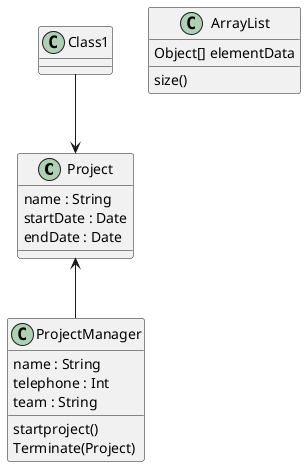 @startuml
Project <-- ProjectManager
Class1 --> Project

class Project {
    name : String
    startDate : Date
    endDate : Date
  
}

class ProjectManager {
    name : String
    telephone : Int
    team : String
}
ProjectManager : startproject()
ProjectManager : Terminate(Project) 
ArrayList : Object[] elementData
ArrayList : size()
@enduml